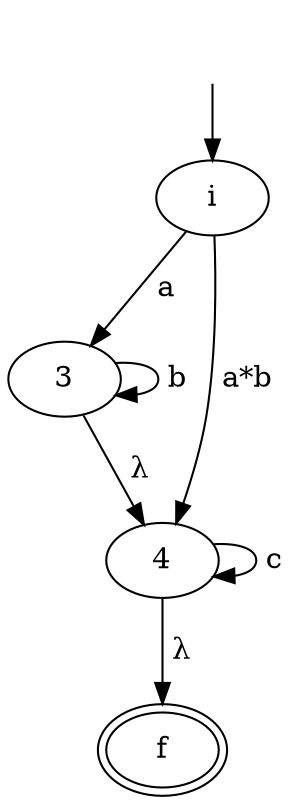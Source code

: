 digraph "AFER" {
    _nil0 [style="invis"]
    _nil0 -> i [label=""]
    i -> 3 [label=" a"]
    i -> 4 [label=" a*b"]
    3 -> 3 [label=" b"]
    3 -> 4 [label=" λ"]
    4 -> 4 [label=" c"]
    4 -> f [label=" λ"]
    f [peripheries=2]
}
